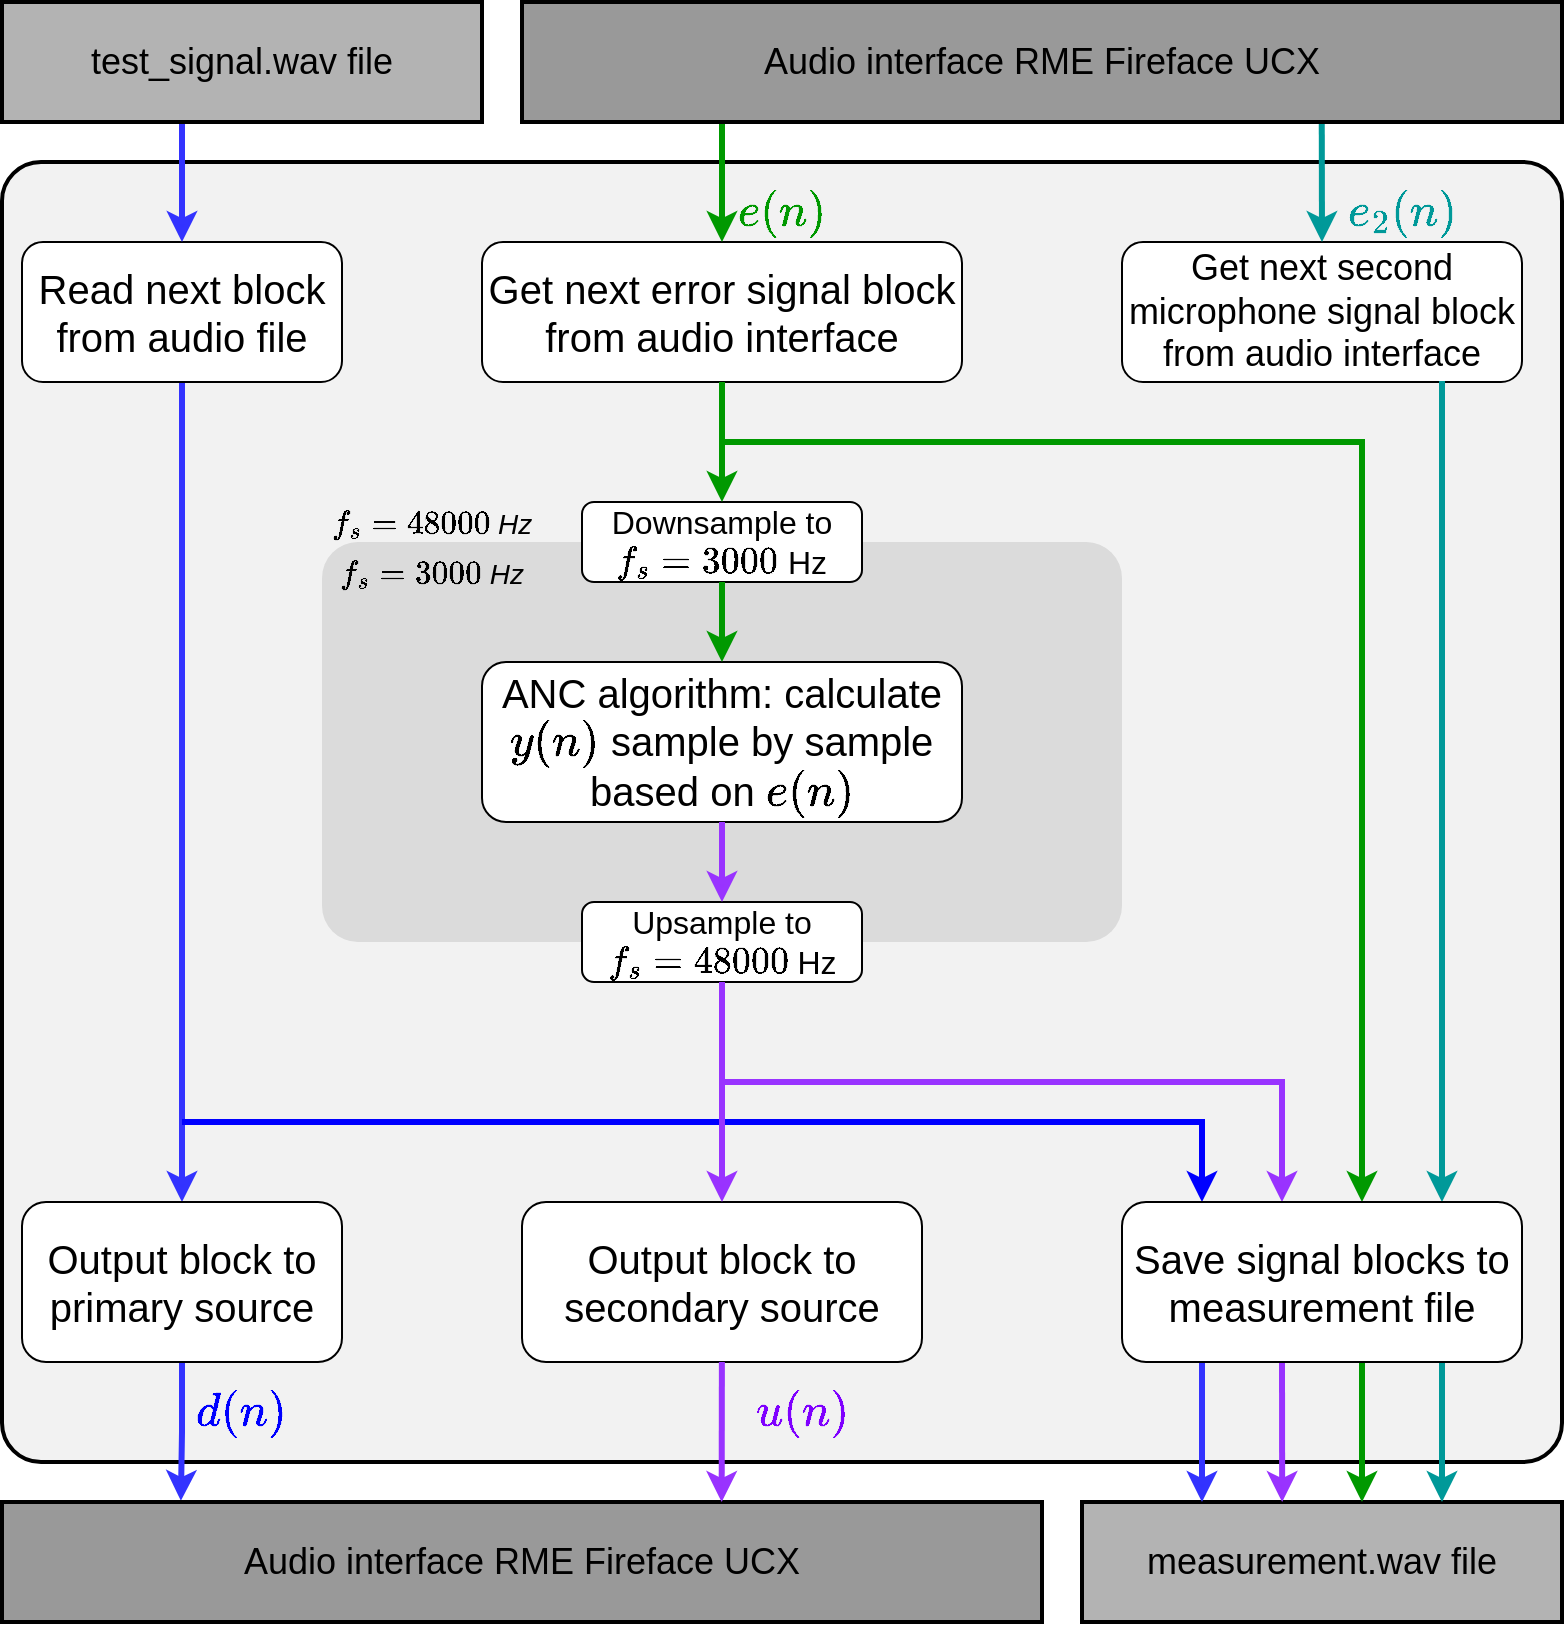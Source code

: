 <mxfile version="21.2.1" type="github">
  <diagram name="Sivu-1" id="dVFOmkE58-xk7HbGH26S">
    <mxGraphModel dx="2074" dy="1142" grid="1" gridSize="5" guides="1" tooltips="1" connect="1" arrows="1" fold="1" page="1" pageScale="1" pageWidth="1169" pageHeight="827" math="1" shadow="0">
      <root>
        <mxCell id="0" />
        <mxCell id="1" parent="0" />
        <mxCell id="7A0JXXa-Py3rXMK70Vjk-11" value="" style="rounded=1;whiteSpace=wrap;html=1;arcSize=3;fillColor=#F2F2F2;strokeWidth=2;" parent="1" vertex="1">
          <mxGeometry x="120" y="90" width="780" height="650" as="geometry" />
        </mxCell>
        <mxCell id="7A0JXXa-Py3rXMK70Vjk-18" value="" style="rounded=1;whiteSpace=wrap;html=1;fillColor=#DBDBDB;strokeColor=none;arcSize=9;" parent="1" vertex="1">
          <mxGeometry x="280" y="280" width="400" height="200" as="geometry" />
        </mxCell>
        <mxCell id="7A0JXXa-Py3rXMK70Vjk-1" value="&lt;font style=&quot;font-size: 20px;&quot;&gt;Get next error signal block from audio interface&lt;br&gt;&lt;/font&gt;" style="rounded=1;whiteSpace=wrap;html=1;" parent="1" vertex="1">
          <mxGeometry x="360" y="130" width="240" height="70" as="geometry" />
        </mxCell>
        <mxCell id="7A0JXXa-Py3rXMK70Vjk-3" value="&lt;div style=&quot;font-size: 16px;&quot;&gt;&lt;font style=&quot;font-size: 16px;&quot;&gt;Downsample to \(f_s=3000\) Hz&lt;br&gt;&lt;/font&gt;&lt;/div&gt;" style="rounded=1;whiteSpace=wrap;html=1;" parent="1" vertex="1">
          <mxGeometry x="410" y="260" width="140" height="40" as="geometry" />
        </mxCell>
        <mxCell id="7A0JXXa-Py3rXMK70Vjk-16" style="edgeStyle=orthogonalEdgeStyle;rounded=0;orthogonalLoop=1;jettySize=auto;html=1;entryX=0.5;entryY=0;entryDx=0;entryDy=0;strokeWidth=3;strokeColor=#3333FF;" parent="1" source="7A0JXXa-Py3rXMK70Vjk-4" target="7A0JXXa-Py3rXMK70Vjk-8" edge="1">
          <mxGeometry relative="1" as="geometry" />
        </mxCell>
        <mxCell id="7A0JXXa-Py3rXMK70Vjk-4" value="&lt;font style=&quot;font-size: 20px;&quot;&gt;Read next block from audio file&lt;/font&gt;" style="rounded=1;whiteSpace=wrap;html=1;" parent="1" vertex="1">
          <mxGeometry x="130" y="130" width="160" height="70" as="geometry" />
        </mxCell>
        <mxCell id="7A0JXXa-Py3rXMK70Vjk-5" value="&lt;font style=&quot;font-size: 20px;&quot;&gt;ANC algorithm: calculate \(y(n)\) sample by sample based on \(e(n)\)&lt;br&gt;&lt;/font&gt;" style="rounded=1;whiteSpace=wrap;html=1;" parent="1" vertex="1">
          <mxGeometry x="360" y="340" width="240" height="80" as="geometry" />
        </mxCell>
        <mxCell id="7A0JXXa-Py3rXMK70Vjk-6" value="&lt;font style=&quot;font-size: 20px;&quot;&gt;Output block to secondary source&lt;/font&gt;" style="rounded=1;whiteSpace=wrap;html=1;" parent="1" vertex="1">
          <mxGeometry x="380" y="610" width="200" height="80" as="geometry" />
        </mxCell>
        <mxCell id="7A0JXXa-Py3rXMK70Vjk-7" value="&lt;div style=&quot;font-size: 16px;&quot;&gt;&lt;font style=&quot;font-size: 16px;&quot;&gt;Upsample to \(f_s=48000\) Hz&lt;br&gt;&lt;/font&gt;&lt;/div&gt;" style="rounded=1;whiteSpace=wrap;html=1;" parent="1" vertex="1">
          <mxGeometry x="410" y="460" width="140" height="40" as="geometry" />
        </mxCell>
        <mxCell id="7A0JXXa-Py3rXMK70Vjk-17" style="edgeStyle=orthogonalEdgeStyle;rounded=0;orthogonalLoop=1;jettySize=auto;html=1;entryX=0.172;entryY=-0.01;entryDx=0;entryDy=0;entryPerimeter=0;strokeWidth=3;strokeColor=#3333FF;" parent="1" source="7A0JXXa-Py3rXMK70Vjk-8" target="7A0JXXa-Py3rXMK70Vjk-13" edge="1">
          <mxGeometry relative="1" as="geometry" />
        </mxCell>
        <mxCell id="7A0JXXa-Py3rXMK70Vjk-8" value="&lt;font style=&quot;font-size: 20px;&quot;&gt;Output block to primary source&lt;/font&gt;" style="rounded=1;whiteSpace=wrap;html=1;" parent="1" vertex="1">
          <mxGeometry x="130" y="610" width="160" height="80" as="geometry" />
        </mxCell>
        <mxCell id="7A0JXXa-Py3rXMK70Vjk-9" value="&lt;font style=&quot;font-size: 18px;&quot;&gt;Get next second microphone signal block from audio interface&lt;/font&gt;" style="rounded=1;whiteSpace=wrap;html=1;" parent="1" vertex="1">
          <mxGeometry x="680" y="130" width="200" height="70" as="geometry" />
        </mxCell>
        <mxCell id="7A0JXXa-Py3rXMK70Vjk-13" value="&lt;font style=&quot;font-size: 18px;&quot;&gt;Audio interface RME Fireface UCX&lt;/font&gt;" style="rounded=0;whiteSpace=wrap;html=1;strokeWidth=2;fillColor=#999999;" parent="1" vertex="1">
          <mxGeometry x="120" y="760" width="520" height="60" as="geometry" />
        </mxCell>
        <mxCell id="7A0JXXa-Py3rXMK70Vjk-14" value="&lt;font style=&quot;font-size: 18px;&quot;&gt;measurement.wav file&lt;/font&gt;" style="rounded=0;whiteSpace=wrap;html=1;strokeWidth=2;fillColor=#B3B3B3;" parent="1" vertex="1">
          <mxGeometry x="660" y="760" width="240" height="60" as="geometry" />
        </mxCell>
        <mxCell id="7A0JXXa-Py3rXMK70Vjk-15" value="" style="endArrow=classic;html=1;rounded=0;exitX=0.375;exitY=1;exitDx=0;exitDy=0;entryX=0.5;entryY=0;entryDx=0;entryDy=0;strokeWidth=3;strokeColor=#3333FF;exitPerimeter=0;" parent="1" source="7A0JXXa-Py3rXMK70Vjk-12" target="7A0JXXa-Py3rXMK70Vjk-4" edge="1">
          <mxGeometry width="50" height="50" relative="1" as="geometry">
            <mxPoint x="250" y="290" as="sourcePoint" />
            <mxPoint x="300" y="240" as="targetPoint" />
          </mxGeometry>
        </mxCell>
        <mxCell id="7A0JXXa-Py3rXMK70Vjk-19" value="" style="endArrow=classic;html=1;rounded=0;entryX=0.5;entryY=0;entryDx=0;entryDy=0;strokeWidth=3;strokeColor=#009900;" parent="1" target="7A0JXXa-Py3rXMK70Vjk-1" edge="1">
          <mxGeometry width="50" height="50" relative="1" as="geometry">
            <mxPoint x="480" y="70" as="sourcePoint" />
            <mxPoint x="530" y="20" as="targetPoint" />
          </mxGeometry>
        </mxCell>
        <mxCell id="7A0JXXa-Py3rXMK70Vjk-20" value="" style="endArrow=classic;html=1;rounded=0;strokeColor=#009999;strokeWidth=3;entryX=0.5;entryY=0;entryDx=0;entryDy=0;exitX=0.769;exitY=1;exitDx=0;exitDy=0;exitPerimeter=0;" parent="1" source="7A0JXXa-Py3rXMK70Vjk-10" target="7A0JXXa-Py3rXMK70Vjk-9" edge="1">
          <mxGeometry width="50" height="50" relative="1" as="geometry">
            <mxPoint x="800" y="70" as="sourcePoint" />
            <mxPoint x="850" y="20" as="targetPoint" />
          </mxGeometry>
        </mxCell>
        <mxCell id="7A0JXXa-Py3rXMK70Vjk-21" value="" style="endArrow=classic;html=1;rounded=0;entryX=0.5;entryY=0;entryDx=0;entryDy=0;strokeWidth=3;strokeColor=#009900;" parent="1" source="7A0JXXa-Py3rXMK70Vjk-1" target="7A0JXXa-Py3rXMK70Vjk-3" edge="1">
          <mxGeometry width="50" height="50" relative="1" as="geometry">
            <mxPoint x="480" y="250" as="sourcePoint" />
            <mxPoint x="480" y="270.711" as="targetPoint" />
          </mxGeometry>
        </mxCell>
        <mxCell id="7A0JXXa-Py3rXMK70Vjk-22" value="" style="endArrow=classic;html=1;rounded=0;strokeWidth=3;strokeColor=#009900;" parent="1" source="7A0JXXa-Py3rXMK70Vjk-3" edge="1">
          <mxGeometry width="50" height="50" relative="1" as="geometry">
            <mxPoint x="480" y="370" as="sourcePoint" />
            <mxPoint x="480" y="340" as="targetPoint" />
          </mxGeometry>
        </mxCell>
        <mxCell id="7A0JXXa-Py3rXMK70Vjk-23" value="" style="endArrow=classic;html=1;rounded=0;strokeWidth=3;strokeColor=#9933FF;entryX=0.5;entryY=0;entryDx=0;entryDy=0;" parent="1" source="7A0JXXa-Py3rXMK70Vjk-5" target="7A0JXXa-Py3rXMK70Vjk-7" edge="1">
          <mxGeometry width="50" height="50" relative="1" as="geometry">
            <mxPoint x="480" y="490" as="sourcePoint" />
            <mxPoint x="480" y="480" as="targetPoint" />
          </mxGeometry>
        </mxCell>
        <mxCell id="7A0JXXa-Py3rXMK70Vjk-25" value="" style="endArrow=classic;html=1;rounded=0;entryX=0.692;entryY=0;entryDx=0;entryDy=0;entryPerimeter=0;strokeWidth=3;strokeColor=#9933FF;" parent="1" source="7A0JXXa-Py3rXMK70Vjk-6" target="7A0JXXa-Py3rXMK70Vjk-13" edge="1">
          <mxGeometry width="50" height="50" relative="1" as="geometry">
            <mxPoint x="480" y="730" as="sourcePoint" />
            <mxPoint x="480" y="750.711" as="targetPoint" />
          </mxGeometry>
        </mxCell>
        <mxCell id="7A0JXXa-Py3rXMK70Vjk-28" value="" style="endArrow=classic;html=1;rounded=0;strokeColor=#0000FF;strokeWidth=3;" parent="1" edge="1">
          <mxGeometry width="50" height="50" relative="1" as="geometry">
            <mxPoint x="210" y="570" as="sourcePoint" />
            <mxPoint x="720" y="610" as="targetPoint" />
            <Array as="points">
              <mxPoint x="720" y="570" />
            </Array>
          </mxGeometry>
        </mxCell>
        <mxCell id="7A0JXXa-Py3rXMK70Vjk-29" value="" style="endArrow=classic;html=1;rounded=0;strokeColor=#9933FF;strokeWidth=3;" parent="1" edge="1">
          <mxGeometry width="50" height="50" relative="1" as="geometry">
            <mxPoint x="480" y="550" as="sourcePoint" />
            <mxPoint x="760" y="610" as="targetPoint" />
            <Array as="points">
              <mxPoint x="760" y="550" />
            </Array>
          </mxGeometry>
        </mxCell>
        <mxCell id="7A0JXXa-Py3rXMK70Vjk-30" value="" style="endArrow=classic;html=1;rounded=0;strokeColor=#009900;strokeWidth=3;" parent="1" edge="1">
          <mxGeometry width="50" height="50" relative="1" as="geometry">
            <mxPoint x="480" y="230" as="sourcePoint" />
            <mxPoint x="800" y="610" as="targetPoint" />
            <Array as="points">
              <mxPoint x="800" y="230" />
            </Array>
          </mxGeometry>
        </mxCell>
        <mxCell id="7A0JXXa-Py3rXMK70Vjk-31" value="" style="endArrow=classic;html=1;rounded=0;exitX=0.8;exitY=0.993;exitDx=0;exitDy=0;strokeWidth=3;strokeColor=#009999;exitPerimeter=0;" parent="1" source="7A0JXXa-Py3rXMK70Vjk-9" edge="1">
          <mxGeometry width="50" height="50" relative="1" as="geometry">
            <mxPoint x="1370" y="170" as="sourcePoint" />
            <mxPoint x="840" y="610" as="targetPoint" />
            <Array as="points">
              <mxPoint x="840" y="220" />
            </Array>
          </mxGeometry>
        </mxCell>
        <mxCell id="7A0JXXa-Py3rXMK70Vjk-32" value="" style="endArrow=classic;html=1;rounded=0;strokeWidth=3;strokeColor=#3333FF;exitX=0.2;exitY=0.996;exitDx=0;exitDy=0;exitPerimeter=0;" parent="1" source="7A0JXXa-Py3rXMK70Vjk-26" edge="1">
          <mxGeometry width="50" height="50" relative="1" as="geometry">
            <mxPoint x="720" y="720" as="sourcePoint" />
            <mxPoint x="720" y="760" as="targetPoint" />
          </mxGeometry>
        </mxCell>
        <mxCell id="7A0JXXa-Py3rXMK70Vjk-33" value="" style="endArrow=classic;html=1;rounded=0;entryX=0.417;entryY=0;entryDx=0;entryDy=0;entryPerimeter=0;strokeColor=#9933FF;strokeWidth=3;exitX=0.4;exitY=1;exitDx=0;exitDy=0;exitPerimeter=0;" parent="1" source="7A0JXXa-Py3rXMK70Vjk-26" target="7A0JXXa-Py3rXMK70Vjk-14" edge="1">
          <mxGeometry width="50" height="50" relative="1" as="geometry">
            <mxPoint x="760" y="720" as="sourcePoint" />
            <mxPoint x="810" y="670" as="targetPoint" />
          </mxGeometry>
        </mxCell>
        <mxCell id="7A0JXXa-Py3rXMK70Vjk-34" value="" style="endArrow=classic;html=1;rounded=0;strokeColor=#009900;strokeWidth=3;exitX=0.6;exitY=1;exitDx=0;exitDy=0;exitPerimeter=0;" parent="1" source="7A0JXXa-Py3rXMK70Vjk-26" edge="1">
          <mxGeometry width="50" height="50" relative="1" as="geometry">
            <mxPoint x="800" y="720" as="sourcePoint" />
            <mxPoint x="800" y="760" as="targetPoint" />
          </mxGeometry>
        </mxCell>
        <mxCell id="7A0JXXa-Py3rXMK70Vjk-35" value="" style="endArrow=classic;html=1;rounded=0;strokeColor=#009999;strokeWidth=3;exitX=0.8;exitY=0.996;exitDx=0;exitDy=0;exitPerimeter=0;" parent="1" source="7A0JXXa-Py3rXMK70Vjk-26" edge="1">
          <mxGeometry width="50" height="50" relative="1" as="geometry">
            <mxPoint x="840" y="720" as="sourcePoint" />
            <mxPoint x="840" y="760" as="targetPoint" />
          </mxGeometry>
        </mxCell>
        <mxCell id="7A0JXXa-Py3rXMK70Vjk-37" value="&lt;div style=&quot;font-size: 15px;&quot;&gt;&lt;font size=&quot;1&quot;&gt;&lt;i&gt;&lt;font style=&quot;font-size: 14px;&quot;&gt;\(f_s=48000\) Hz&lt;/font&gt;&lt;/i&gt;&lt;/font&gt;&lt;/div&gt;" style="rounded=1;whiteSpace=wrap;html=1;fillColor=none;strokeColor=none;opacity=20;" parent="1" vertex="1">
          <mxGeometry x="280" y="260" width="110" height="20" as="geometry" />
        </mxCell>
        <mxCell id="7A0JXXa-Py3rXMK70Vjk-26" value="&lt;font style=&quot;font-size: 20px;&quot;&gt;Save signal blocks to measurement file&lt;/font&gt;" style="rounded=1;whiteSpace=wrap;html=1;" parent="1" vertex="1">
          <mxGeometry x="680" y="610" width="200" height="80" as="geometry" />
        </mxCell>
        <mxCell id="7A0JXXa-Py3rXMK70Vjk-24" value="" style="endArrow=classic;html=1;rounded=0;entryX=0.5;entryY=0;entryDx=0;entryDy=0;strokeWidth=3;strokeColor=#9933FF;" parent="1" source="7A0JXXa-Py3rXMK70Vjk-7" target="7A0JXXa-Py3rXMK70Vjk-6" edge="1">
          <mxGeometry width="50" height="50" relative="1" as="geometry">
            <mxPoint x="480" y="610" as="sourcePoint" />
            <mxPoint x="480" y="590" as="targetPoint" />
          </mxGeometry>
        </mxCell>
        <mxCell id="7A0JXXa-Py3rXMK70Vjk-12" value="&lt;font style=&quot;font-size: 18px;&quot;&gt;test_signal.wav file&lt;br&gt;&lt;/font&gt;" style="rounded=0;whiteSpace=wrap;html=1;strokeWidth=2;fillColor=#B3B3B3;" parent="1" vertex="1">
          <mxGeometry x="120" y="10" width="240" height="60" as="geometry" />
        </mxCell>
        <mxCell id="7A0JXXa-Py3rXMK70Vjk-10" value="&lt;font style=&quot;font-size: 18px;&quot;&gt;Audio interface RME Fireface UCX&lt;/font&gt;" style="rounded=0;whiteSpace=wrap;html=1;strokeWidth=2;fillColor=#999999;" parent="1" vertex="1">
          <mxGeometry x="380" y="10" width="520" height="60" as="geometry" />
        </mxCell>
        <mxCell id="hqchSrSlZ_NH0eYfHbdW-8" value="&lt;font color=&quot;#009999&quot; style=&quot;font-size: 20px;&quot;&gt;$$e_2(n)$$&lt;/font&gt;" style="text;html=1;strokeColor=none;fillColor=none;align=center;verticalAlign=middle;whiteSpace=wrap;rounded=0;" parent="1" vertex="1">
          <mxGeometry x="790" y="100" width="60" height="30" as="geometry" />
        </mxCell>
        <mxCell id="hqchSrSlZ_NH0eYfHbdW-9" value="&lt;font color=&quot;#009900&quot; style=&quot;font-size: 20px;&quot;&gt;$$e(n)$$&lt;/font&gt;" style="text;html=1;strokeColor=none;fillColor=none;align=center;verticalAlign=middle;whiteSpace=wrap;rounded=0;" parent="1" vertex="1">
          <mxGeometry x="480" y="100" width="60" height="30" as="geometry" />
        </mxCell>
        <mxCell id="hqchSrSlZ_NH0eYfHbdW-10" value="&lt;font color=&quot;#0000ff&quot; style=&quot;font-size: 20px;&quot;&gt;$$d(n)$$&lt;/font&gt;" style="text;html=1;strokeColor=none;fillColor=none;align=center;verticalAlign=middle;whiteSpace=wrap;rounded=0;" parent="1" vertex="1">
          <mxGeometry x="210" y="700" width="60" height="30" as="geometry" />
        </mxCell>
        <mxCell id="hqchSrSlZ_NH0eYfHbdW-11" value="&lt;font color=&quot;#7f00ff&quot; style=&quot;font-size: 20px;&quot;&gt;$$u(n)$$&lt;/font&gt;" style="text;html=1;strokeColor=none;fillColor=none;align=center;verticalAlign=middle;whiteSpace=wrap;rounded=0;" parent="1" vertex="1">
          <mxGeometry x="490" y="700" width="60" height="30" as="geometry" />
        </mxCell>
        <mxCell id="BAGCddAombIkHbBR_In9-1" value="&lt;div style=&quot;font-size: 15px;&quot;&gt;&lt;font size=&quot;1&quot;&gt;&lt;i&gt;&lt;font style=&quot;font-size: 14px;&quot;&gt;\(f_s=3000\) Hz&lt;/font&gt;&lt;/i&gt;&lt;/font&gt;&lt;/div&gt;" style="rounded=1;whiteSpace=wrap;html=1;fillColor=none;strokeColor=none;opacity=20;" parent="1" vertex="1">
          <mxGeometry x="285" y="285" width="100" height="20" as="geometry" />
        </mxCell>
      </root>
    </mxGraphModel>
  </diagram>
</mxfile>
